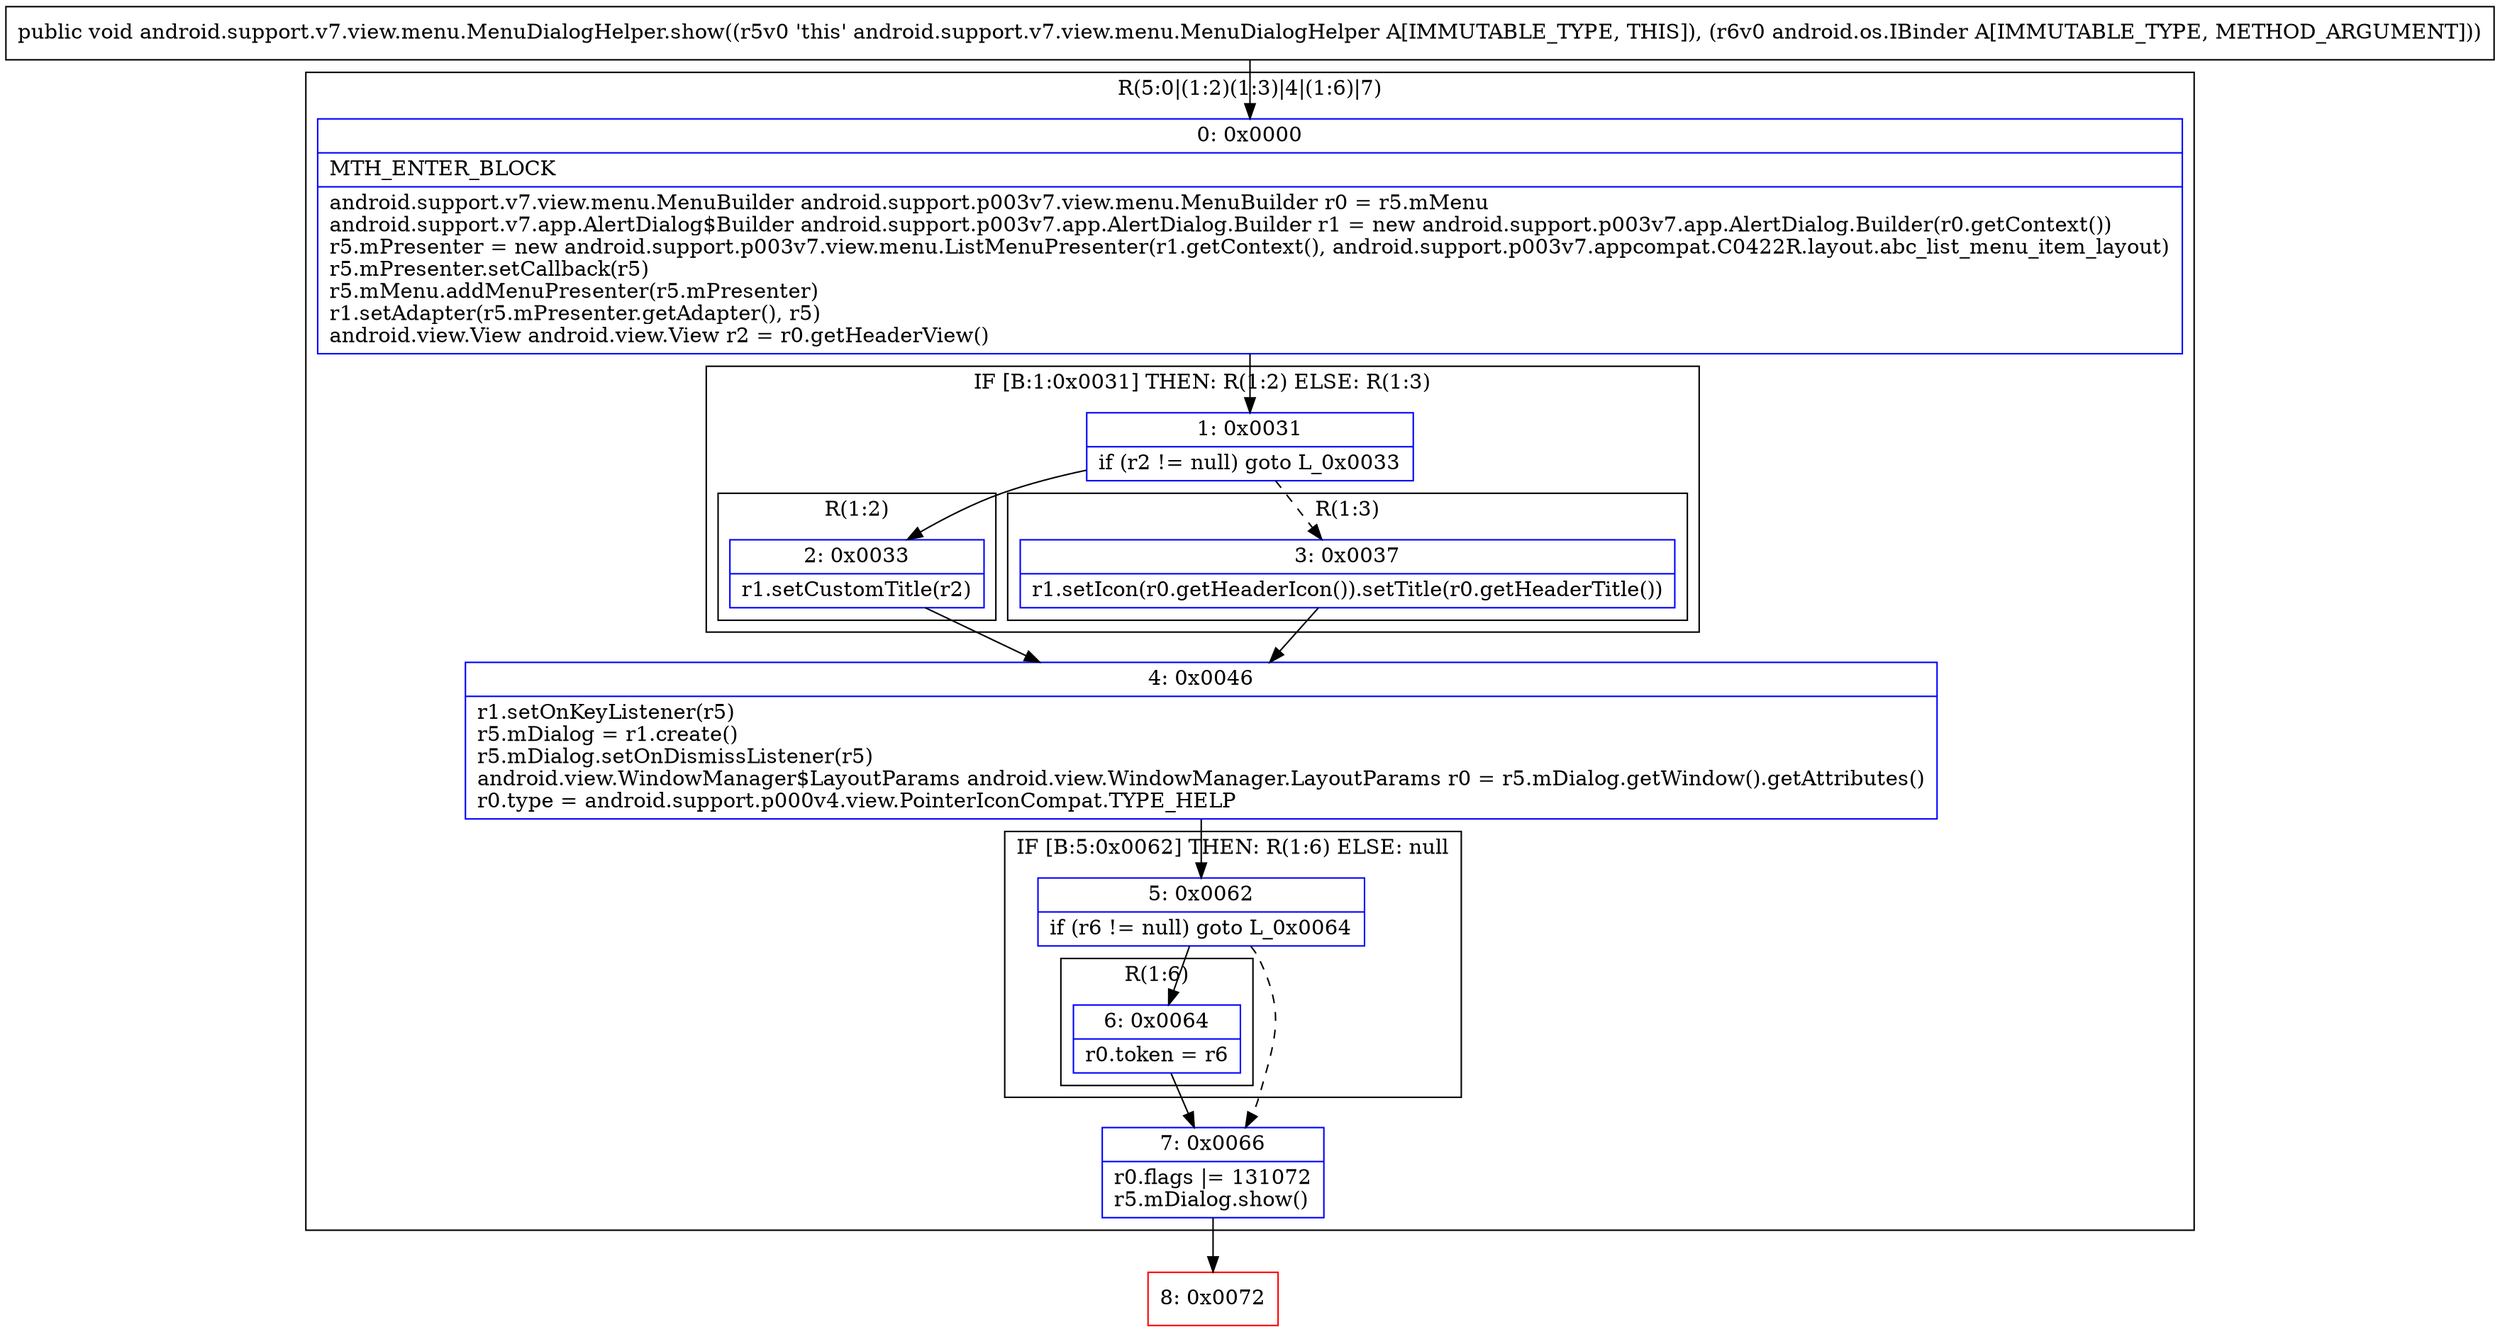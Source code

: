 digraph "CFG forandroid.support.v7.view.menu.MenuDialogHelper.show(Landroid\/os\/IBinder;)V" {
subgraph cluster_Region_226224364 {
label = "R(5:0|(1:2)(1:3)|4|(1:6)|7)";
node [shape=record,color=blue];
Node_0 [shape=record,label="{0\:\ 0x0000|MTH_ENTER_BLOCK\l|android.support.v7.view.menu.MenuBuilder android.support.p003v7.view.menu.MenuBuilder r0 = r5.mMenu\landroid.support.v7.app.AlertDialog$Builder android.support.p003v7.app.AlertDialog.Builder r1 = new android.support.p003v7.app.AlertDialog.Builder(r0.getContext())\lr5.mPresenter = new android.support.p003v7.view.menu.ListMenuPresenter(r1.getContext(), android.support.p003v7.appcompat.C0422R.layout.abc_list_menu_item_layout)\lr5.mPresenter.setCallback(r5)\lr5.mMenu.addMenuPresenter(r5.mPresenter)\lr1.setAdapter(r5.mPresenter.getAdapter(), r5)\landroid.view.View android.view.View r2 = r0.getHeaderView()\l}"];
subgraph cluster_IfRegion_281739035 {
label = "IF [B:1:0x0031] THEN: R(1:2) ELSE: R(1:3)";
node [shape=record,color=blue];
Node_1 [shape=record,label="{1\:\ 0x0031|if (r2 != null) goto L_0x0033\l}"];
subgraph cluster_Region_515763380 {
label = "R(1:2)";
node [shape=record,color=blue];
Node_2 [shape=record,label="{2\:\ 0x0033|r1.setCustomTitle(r2)\l}"];
}
subgraph cluster_Region_1851425770 {
label = "R(1:3)";
node [shape=record,color=blue];
Node_3 [shape=record,label="{3\:\ 0x0037|r1.setIcon(r0.getHeaderIcon()).setTitle(r0.getHeaderTitle())\l}"];
}
}
Node_4 [shape=record,label="{4\:\ 0x0046|r1.setOnKeyListener(r5)\lr5.mDialog = r1.create()\lr5.mDialog.setOnDismissListener(r5)\landroid.view.WindowManager$LayoutParams android.view.WindowManager.LayoutParams r0 = r5.mDialog.getWindow().getAttributes()\lr0.type = android.support.p000v4.view.PointerIconCompat.TYPE_HELP\l}"];
subgraph cluster_IfRegion_168115440 {
label = "IF [B:5:0x0062] THEN: R(1:6) ELSE: null";
node [shape=record,color=blue];
Node_5 [shape=record,label="{5\:\ 0x0062|if (r6 != null) goto L_0x0064\l}"];
subgraph cluster_Region_1109678438 {
label = "R(1:6)";
node [shape=record,color=blue];
Node_6 [shape=record,label="{6\:\ 0x0064|r0.token = r6\l}"];
}
}
Node_7 [shape=record,label="{7\:\ 0x0066|r0.flags \|= 131072\lr5.mDialog.show()\l}"];
}
Node_8 [shape=record,color=red,label="{8\:\ 0x0072}"];
MethodNode[shape=record,label="{public void android.support.v7.view.menu.MenuDialogHelper.show((r5v0 'this' android.support.v7.view.menu.MenuDialogHelper A[IMMUTABLE_TYPE, THIS]), (r6v0 android.os.IBinder A[IMMUTABLE_TYPE, METHOD_ARGUMENT])) }"];
MethodNode -> Node_0;
Node_0 -> Node_1;
Node_1 -> Node_2;
Node_1 -> Node_3[style=dashed];
Node_2 -> Node_4;
Node_3 -> Node_4;
Node_4 -> Node_5;
Node_5 -> Node_6;
Node_5 -> Node_7[style=dashed];
Node_6 -> Node_7;
Node_7 -> Node_8;
}

